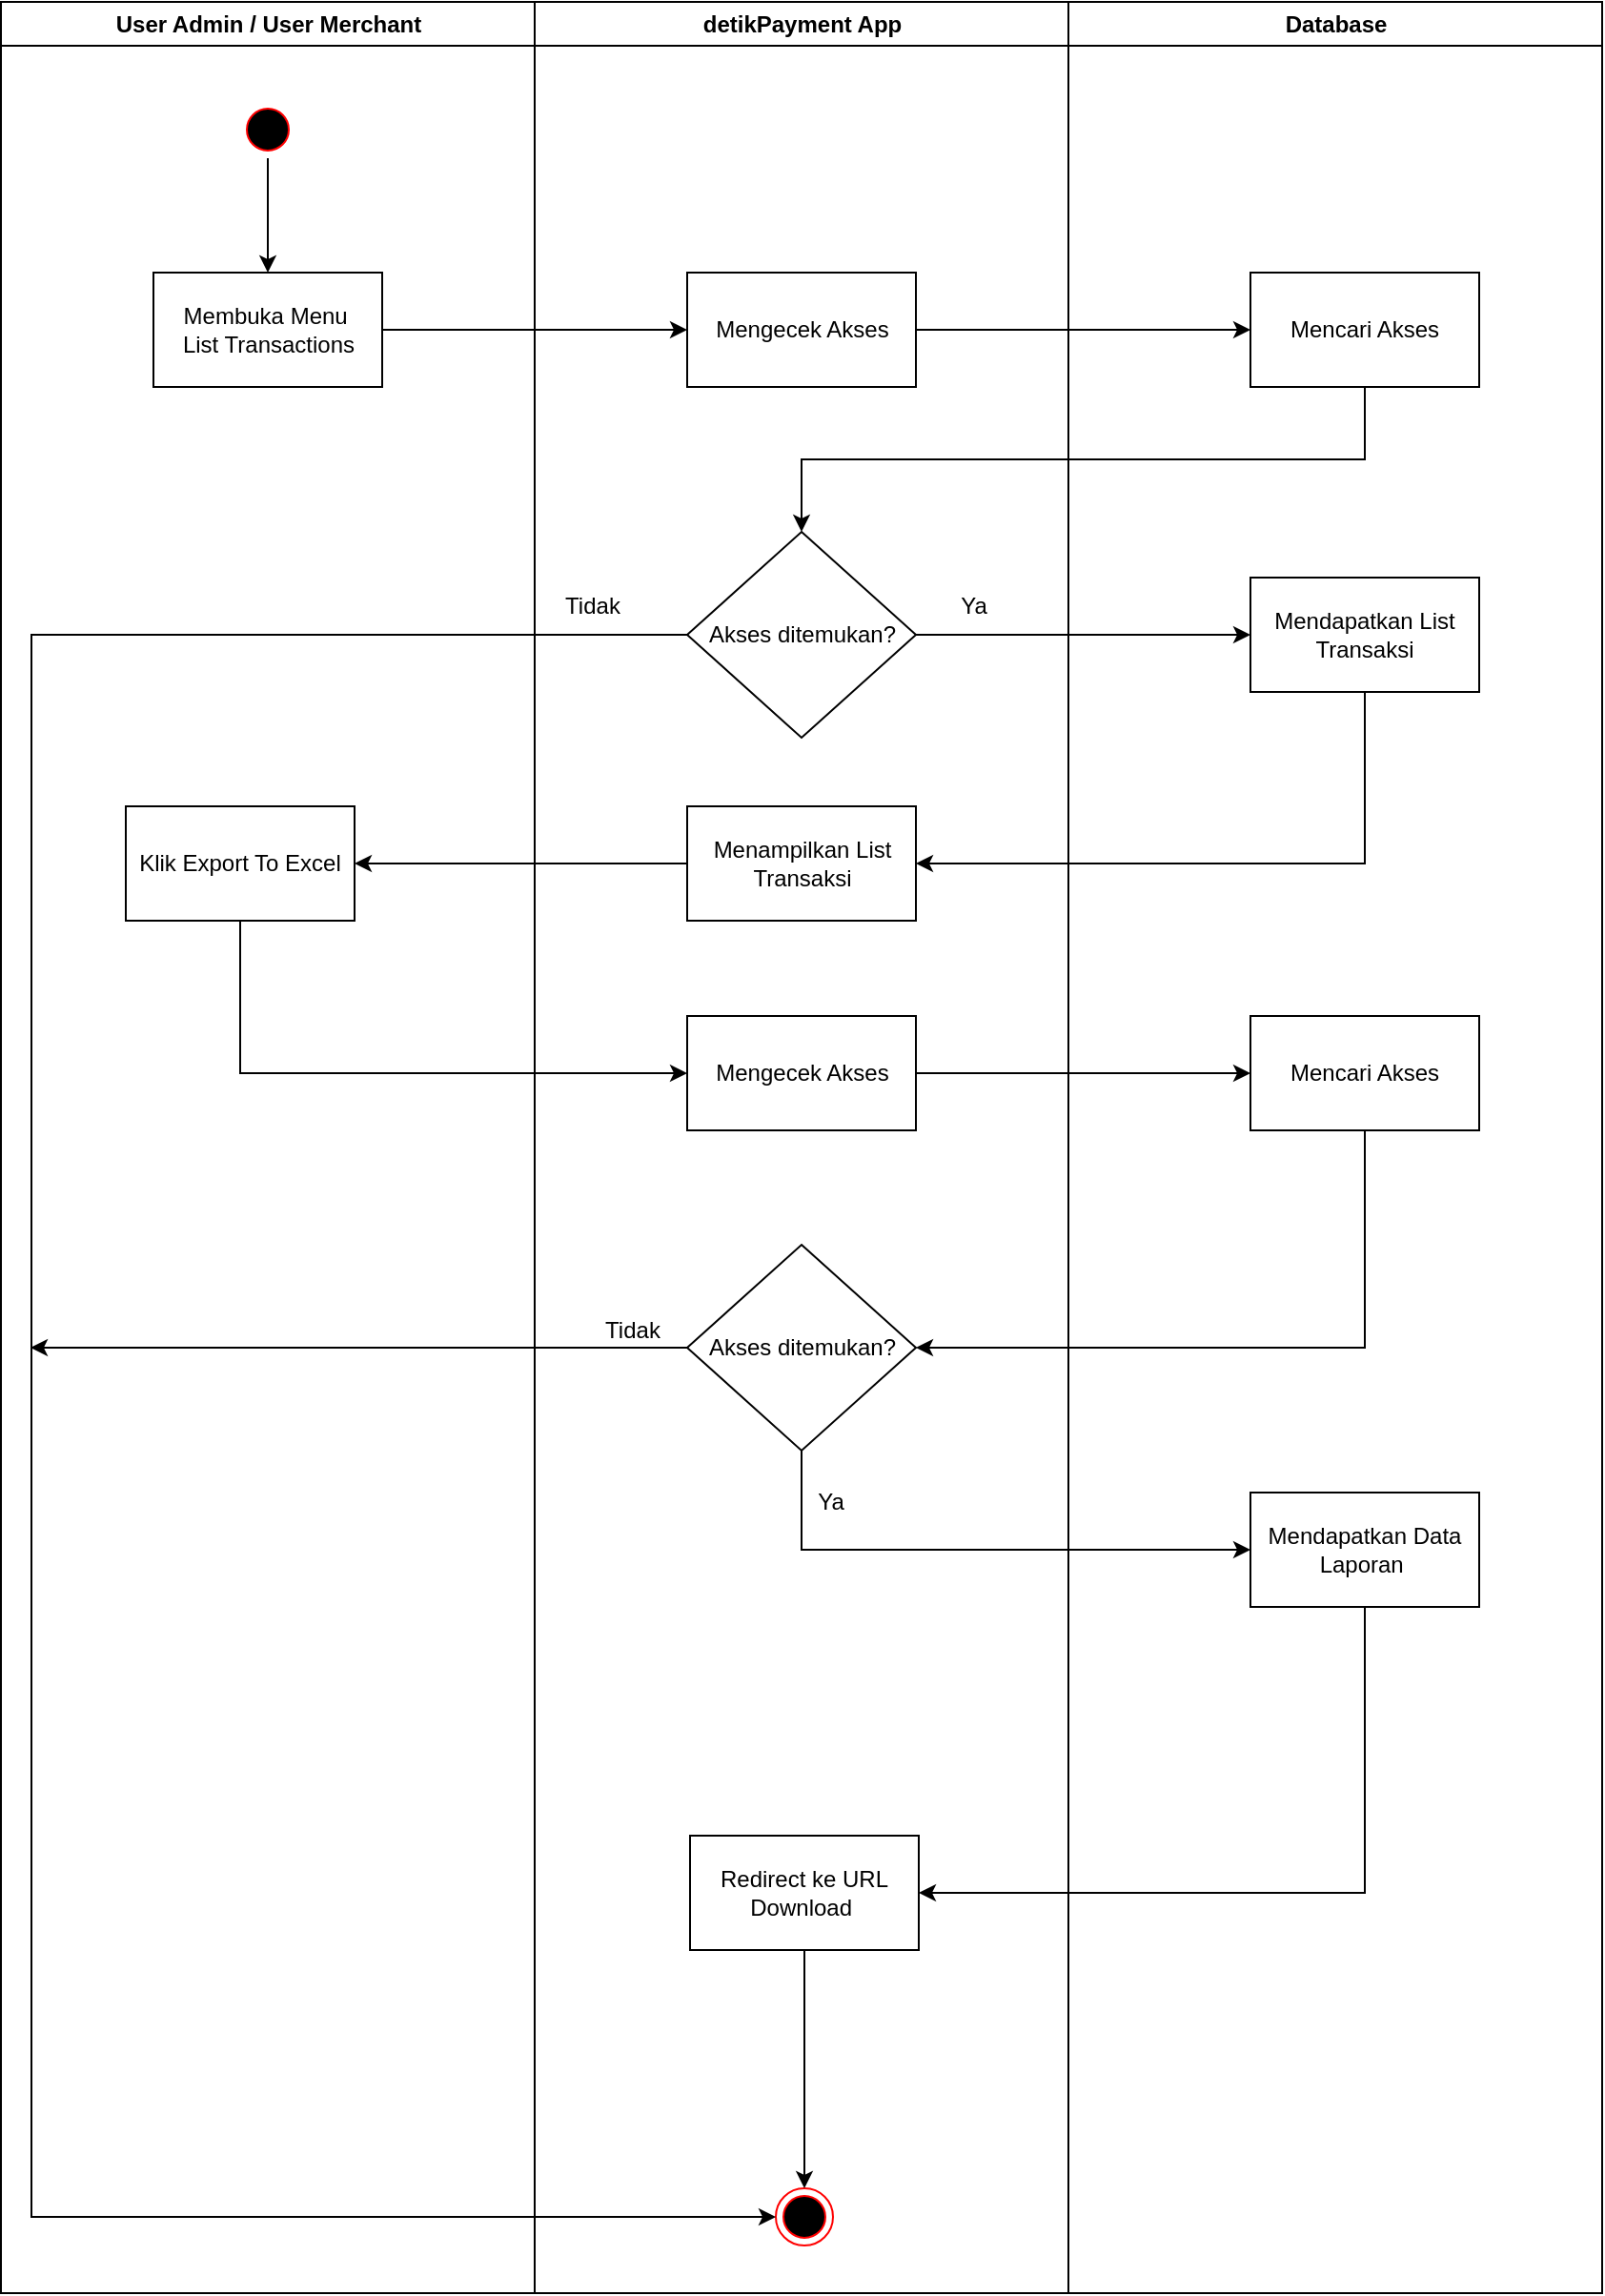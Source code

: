 <mxfile version="20.8.5" type="device"><diagram id="vlqPjLjEMSHDjzIxNdZP" name="Page-1"><mxGraphModel dx="954" dy="534" grid="1" gridSize="10" guides="1" tooltips="1" connect="1" arrows="1" fold="1" page="1" pageScale="1" pageWidth="850" pageHeight="1100" math="0" shadow="0"><root><mxCell id="0"/><mxCell id="1" parent="0"/><mxCell id="-_LstrtngAN215C4nDMc-10" value="User Admin / User Merchant" style="swimlane;whiteSpace=wrap;movable=1;resizable=1;rotatable=1;deletable=1;editable=1;connectable=1;resizeHeight=1;resizeWidth=1;" parent="1" vertex="1"><mxGeometry x="164.5" y="128" width="280" height="1202" as="geometry"><mxRectangle x="164.5" y="128" width="200" height="30" as="alternateBounds"/></mxGeometry></mxCell><mxCell id="-_LstrtngAN215C4nDMc-22" style="edgeStyle=orthogonalEdgeStyle;rounded=0;orthogonalLoop=1;jettySize=auto;html=1;exitX=0.5;exitY=1;exitDx=0;exitDy=0;entryX=0.5;entryY=0;entryDx=0;entryDy=0;" parent="-_LstrtngAN215C4nDMc-10" source="-_LstrtngAN215C4nDMc-12" target="-_LstrtngAN215C4nDMc-19" edge="1"><mxGeometry relative="1" as="geometry"/></mxCell><mxCell id="-_LstrtngAN215C4nDMc-12" value="" style="ellipse;shape=startState;fillColor=#000000;strokeColor=#ff0000;" parent="-_LstrtngAN215C4nDMc-10" vertex="1"><mxGeometry x="125" y="52" width="30" height="30" as="geometry"/></mxCell><mxCell id="-_LstrtngAN215C4nDMc-19" value="Membuka Menu&amp;nbsp;&lt;br&gt;List Transactions" style="rounded=0;whiteSpace=wrap;html=1;" parent="-_LstrtngAN215C4nDMc-10" vertex="1"><mxGeometry x="80" y="142" width="120" height="60" as="geometry"/></mxCell><mxCell id="-_LstrtngAN215C4nDMc-42" value="Klik Export To Excel" style="rounded=0;whiteSpace=wrap;html=1;" parent="-_LstrtngAN215C4nDMc-10" vertex="1"><mxGeometry x="65.5" y="422" width="120" height="60" as="geometry"/></mxCell><mxCell id="-_LstrtngAN215C4nDMc-15" value="detikPayment App" style="swimlane;whiteSpace=wrap;movable=1;resizable=1;rotatable=1;deletable=1;editable=1;connectable=1;" parent="1" vertex="1"><mxGeometry x="444.5" y="128" width="280" height="1202" as="geometry"/></mxCell><mxCell id="-_LstrtngAN215C4nDMc-27" value="Mengecek Akses" style="rounded=0;whiteSpace=wrap;html=1;" parent="-_LstrtngAN215C4nDMc-15" vertex="1"><mxGeometry x="80" y="142" width="120" height="60" as="geometry"/></mxCell><mxCell id="-_LstrtngAN215C4nDMc-28" value="Akses ditemukan?" style="rhombus;whiteSpace=wrap;html=1;" parent="-_LstrtngAN215C4nDMc-15" vertex="1"><mxGeometry x="80" y="278" width="120" height="108" as="geometry"/></mxCell><mxCell id="-_LstrtngAN215C4nDMc-36" value="Menampilkan List Transaksi" style="rounded=0;whiteSpace=wrap;html=1;" parent="-_LstrtngAN215C4nDMc-15" vertex="1"><mxGeometry x="80" y="422" width="120" height="60" as="geometry"/></mxCell><mxCell id="-_LstrtngAN215C4nDMc-48" value="Mengecek Akses" style="rounded=0;whiteSpace=wrap;html=1;" parent="-_LstrtngAN215C4nDMc-15" vertex="1"><mxGeometry x="80" y="532" width="120" height="60" as="geometry"/></mxCell><mxCell id="-_LstrtngAN215C4nDMc-21" value="" style="ellipse;shape=endState;fillColor=#000000;strokeColor=#ff0000" parent="-_LstrtngAN215C4nDMc-15" vertex="1"><mxGeometry x="126.5" y="1147" width="30" height="30" as="geometry"/></mxCell><mxCell id="-_LstrtngAN215C4nDMc-41" style="edgeStyle=orthogonalEdgeStyle;rounded=0;orthogonalLoop=1;jettySize=auto;html=1;exitX=0;exitY=0.5;exitDx=0;exitDy=0;entryX=0;entryY=0.5;entryDx=0;entryDy=0;" parent="-_LstrtngAN215C4nDMc-15" source="-_LstrtngAN215C4nDMc-28" target="-_LstrtngAN215C4nDMc-21" edge="1"><mxGeometry relative="1" as="geometry"><Array as="points"><mxPoint x="-264" y="332"/><mxPoint x="-264" y="1162"/><mxPoint x="125" y="1162"/></Array></mxGeometry></mxCell><mxCell id="-_LstrtngAN215C4nDMc-52" value="Akses ditemukan?" style="rhombus;whiteSpace=wrap;html=1;" parent="-_LstrtngAN215C4nDMc-15" vertex="1"><mxGeometry x="80" y="652" width="120" height="108" as="geometry"/></mxCell><mxCell id="mY8U7Nqx3GW1h_0zt4DB-2" style="edgeStyle=orthogonalEdgeStyle;rounded=0;orthogonalLoop=1;jettySize=auto;html=1;exitX=0.5;exitY=1;exitDx=0;exitDy=0;entryX=0.5;entryY=0;entryDx=0;entryDy=0;" edge="1" parent="-_LstrtngAN215C4nDMc-15" source="-_LstrtngAN215C4nDMc-61" target="-_LstrtngAN215C4nDMc-21"><mxGeometry relative="1" as="geometry"/></mxCell><mxCell id="-_LstrtngAN215C4nDMc-61" value="Redirect ke URL Download&amp;nbsp;" style="rounded=0;whiteSpace=wrap;html=1;" parent="-_LstrtngAN215C4nDMc-15" vertex="1"><mxGeometry x="81.5" y="962" width="120" height="60" as="geometry"/></mxCell><mxCell id="-_LstrtngAN215C4nDMc-64" value="Ya" style="text;html=1;strokeColor=none;fillColor=none;align=center;verticalAlign=middle;whiteSpace=wrap;rounded=0;" parent="-_LstrtngAN215C4nDMc-15" vertex="1"><mxGeometry x="200" y="302" width="60" height="30" as="geometry"/></mxCell><mxCell id="-_LstrtngAN215C4nDMc-67" value="Tidak" style="text;html=1;strokeColor=none;fillColor=none;align=center;verticalAlign=middle;whiteSpace=wrap;rounded=0;" parent="-_LstrtngAN215C4nDMc-15" vertex="1"><mxGeometry y="302" width="60" height="30" as="geometry"/></mxCell><mxCell id="-_LstrtngAN215C4nDMc-68" value="Tidak" style="text;html=1;strokeColor=none;fillColor=none;align=center;verticalAlign=middle;whiteSpace=wrap;rounded=0;" parent="-_LstrtngAN215C4nDMc-15" vertex="1"><mxGeometry x="21.5" y="682" width="60" height="30" as="geometry"/></mxCell><mxCell id="-_LstrtngAN215C4nDMc-69" value="Ya" style="text;html=1;strokeColor=none;fillColor=none;align=center;verticalAlign=middle;whiteSpace=wrap;rounded=0;" parent="-_LstrtngAN215C4nDMc-15" vertex="1"><mxGeometry x="125.5" y="772" width="60" height="30" as="geometry"/></mxCell><mxCell id="-_LstrtngAN215C4nDMc-17" value="Database" style="swimlane;whiteSpace=wrap;movable=1;resizable=1;rotatable=1;deletable=1;editable=1;connectable=1;" parent="1" vertex="1"><mxGeometry x="724.5" y="128" width="280" height="1202" as="geometry"/></mxCell><mxCell id="-_LstrtngAN215C4nDMc-26" value="Mencari Akses" style="rounded=0;whiteSpace=wrap;html=1;" parent="-_LstrtngAN215C4nDMc-17" vertex="1"><mxGeometry x="95.5" y="142" width="120" height="60" as="geometry"/></mxCell><mxCell id="-_LstrtngAN215C4nDMc-29" value="Mendapatkan List Transaksi" style="rounded=0;whiteSpace=wrap;html=1;" parent="-_LstrtngAN215C4nDMc-17" vertex="1"><mxGeometry x="95.5" y="302" width="120" height="60" as="geometry"/></mxCell><mxCell id="-_LstrtngAN215C4nDMc-49" value="Mencari Akses" style="rounded=0;whiteSpace=wrap;html=1;" parent="-_LstrtngAN215C4nDMc-17" vertex="1"><mxGeometry x="95.5" y="532" width="120" height="60" as="geometry"/></mxCell><mxCell id="-_LstrtngAN215C4nDMc-59" value="Mendapatkan Data Laporan&amp;nbsp;" style="rounded=0;whiteSpace=wrap;html=1;" parent="-_LstrtngAN215C4nDMc-17" vertex="1"><mxGeometry x="95.5" y="782" width="120" height="60" as="geometry"/></mxCell><mxCell id="-_LstrtngAN215C4nDMc-37" style="edgeStyle=orthogonalEdgeStyle;rounded=0;orthogonalLoop=1;jettySize=auto;html=1;exitX=0.5;exitY=1;exitDx=0;exitDy=0;entryX=1;entryY=0.5;entryDx=0;entryDy=0;" parent="1" source="-_LstrtngAN215C4nDMc-29" target="-_LstrtngAN215C4nDMc-36" edge="1"><mxGeometry relative="1" as="geometry"/></mxCell><mxCell id="-_LstrtngAN215C4nDMc-43" style="edgeStyle=orthogonalEdgeStyle;rounded=0;orthogonalLoop=1;jettySize=auto;html=1;exitX=0;exitY=0.5;exitDx=0;exitDy=0;entryX=1;entryY=0.5;entryDx=0;entryDy=0;" parent="1" source="-_LstrtngAN215C4nDMc-36" target="-_LstrtngAN215C4nDMc-42" edge="1"><mxGeometry relative="1" as="geometry"/></mxCell><mxCell id="-_LstrtngAN215C4nDMc-45" style="edgeStyle=orthogonalEdgeStyle;rounded=0;orthogonalLoop=1;jettySize=auto;html=1;exitX=1;exitY=0.5;exitDx=0;exitDy=0;entryX=0;entryY=0.5;entryDx=0;entryDy=0;" parent="1" source="-_LstrtngAN215C4nDMc-19" target="-_LstrtngAN215C4nDMc-27" edge="1"><mxGeometry relative="1" as="geometry"/></mxCell><mxCell id="-_LstrtngAN215C4nDMc-46" style="edgeStyle=orthogonalEdgeStyle;rounded=0;orthogonalLoop=1;jettySize=auto;html=1;exitX=1;exitY=0.5;exitDx=0;exitDy=0;entryX=0;entryY=0.5;entryDx=0;entryDy=0;" parent="1" source="-_LstrtngAN215C4nDMc-27" target="-_LstrtngAN215C4nDMc-26" edge="1"><mxGeometry relative="1" as="geometry"/></mxCell><mxCell id="-_LstrtngAN215C4nDMc-54" style="edgeStyle=orthogonalEdgeStyle;rounded=0;orthogonalLoop=1;jettySize=auto;html=1;exitX=0.5;exitY=1;exitDx=0;exitDy=0;entryX=0;entryY=0.5;entryDx=0;entryDy=0;" parent="1" source="-_LstrtngAN215C4nDMc-42" target="-_LstrtngAN215C4nDMc-48" edge="1"><mxGeometry relative="1" as="geometry"/></mxCell><mxCell id="-_LstrtngAN215C4nDMc-55" style="edgeStyle=orthogonalEdgeStyle;rounded=0;orthogonalLoop=1;jettySize=auto;html=1;exitX=1;exitY=0.5;exitDx=0;exitDy=0;entryX=0;entryY=0.5;entryDx=0;entryDy=0;" parent="1" source="-_LstrtngAN215C4nDMc-48" target="-_LstrtngAN215C4nDMc-49" edge="1"><mxGeometry relative="1" as="geometry"/></mxCell><mxCell id="-_LstrtngAN215C4nDMc-56" style="edgeStyle=orthogonalEdgeStyle;rounded=0;orthogonalLoop=1;jettySize=auto;html=1;exitX=0.5;exitY=1;exitDx=0;exitDy=0;entryX=1;entryY=0.5;entryDx=0;entryDy=0;" parent="1" source="-_LstrtngAN215C4nDMc-49" target="-_LstrtngAN215C4nDMc-52" edge="1"><mxGeometry relative="1" as="geometry"/></mxCell><mxCell id="-_LstrtngAN215C4nDMc-57" style="edgeStyle=orthogonalEdgeStyle;rounded=0;orthogonalLoop=1;jettySize=auto;html=1;exitX=0;exitY=0.5;exitDx=0;exitDy=0;" parent="1" source="-_LstrtngAN215C4nDMc-52" edge="1"><mxGeometry relative="1" as="geometry"><mxPoint x="180" y="834" as="targetPoint"/></mxGeometry></mxCell><mxCell id="-_LstrtngAN215C4nDMc-60" style="edgeStyle=orthogonalEdgeStyle;rounded=0;orthogonalLoop=1;jettySize=auto;html=1;exitX=0.5;exitY=1;exitDx=0;exitDy=0;entryX=0;entryY=0.5;entryDx=0;entryDy=0;" parent="1" source="-_LstrtngAN215C4nDMc-52" target="-_LstrtngAN215C4nDMc-59" edge="1"><mxGeometry relative="1" as="geometry"/></mxCell><mxCell id="-_LstrtngAN215C4nDMc-62" style="edgeStyle=orthogonalEdgeStyle;rounded=0;orthogonalLoop=1;jettySize=auto;html=1;exitX=0.5;exitY=1;exitDx=0;exitDy=0;entryX=1;entryY=0.5;entryDx=0;entryDy=0;" parent="1" source="-_LstrtngAN215C4nDMc-59" target="-_LstrtngAN215C4nDMc-61" edge="1"><mxGeometry relative="1" as="geometry"/></mxCell><mxCell id="-_LstrtngAN215C4nDMc-65" style="edgeStyle=orthogonalEdgeStyle;rounded=0;orthogonalLoop=1;jettySize=auto;html=1;exitX=0.5;exitY=1;exitDx=0;exitDy=0;entryX=0.5;entryY=0;entryDx=0;entryDy=0;" parent="1" source="-_LstrtngAN215C4nDMc-26" target="-_LstrtngAN215C4nDMc-28" edge="1"><mxGeometry relative="1" as="geometry"/></mxCell><mxCell id="-_LstrtngAN215C4nDMc-66" style="edgeStyle=orthogonalEdgeStyle;rounded=0;orthogonalLoop=1;jettySize=auto;html=1;exitX=1;exitY=0.5;exitDx=0;exitDy=0;entryX=0;entryY=0.5;entryDx=0;entryDy=0;" parent="1" source="-_LstrtngAN215C4nDMc-28" target="-_LstrtngAN215C4nDMc-29" edge="1"><mxGeometry relative="1" as="geometry"/></mxCell></root></mxGraphModel></diagram></mxfile>